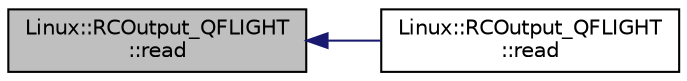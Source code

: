 digraph "Linux::RCOutput_QFLIGHT::read"
{
 // INTERACTIVE_SVG=YES
  edge [fontname="Helvetica",fontsize="10",labelfontname="Helvetica",labelfontsize="10"];
  node [fontname="Helvetica",fontsize="10",shape=record];
  rankdir="LR";
  Node1 [label="Linux::RCOutput_QFLIGHT\l::read",height=0.2,width=0.4,color="black", fillcolor="grey75", style="filled", fontcolor="black"];
  Node1 -> Node2 [dir="back",color="midnightblue",fontsize="10",style="solid",fontname="Helvetica"];
  Node2 [label="Linux::RCOutput_QFLIGHT\l::read",height=0.2,width=0.4,color="black", fillcolor="white", style="filled",URL="$classLinux_1_1RCOutput__QFLIGHT.html#a24e28d32fc67f17cab657cdcce152531"];
}
